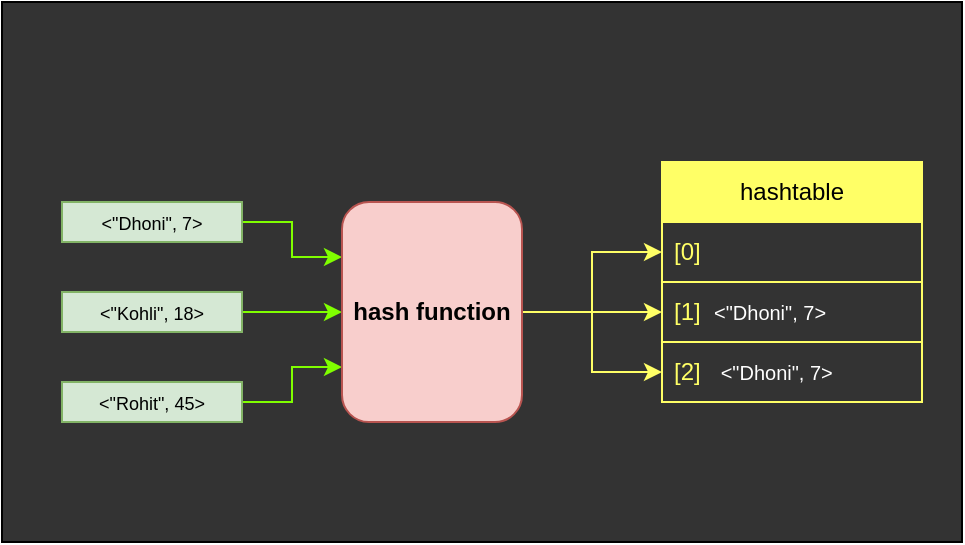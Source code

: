 <mxfile version="28.1.1">
  <diagram name="Page-1" id="fN6nR72EvsevTODPvQjg">
    <mxGraphModel dx="524" dy="278" grid="1" gridSize="10" guides="1" tooltips="1" connect="1" arrows="1" fold="1" page="1" pageScale="1" pageWidth="480" pageHeight="270" math="0" shadow="0">
      <root>
        <mxCell id="0" />
        <mxCell id="1" parent="0" />
        <mxCell id="fdBljdjzTE2sMH6gMck9-1" value="" style="rounded=0;whiteSpace=wrap;html=1;movable=1;resizable=1;rotatable=1;deletable=1;editable=1;locked=0;connectable=1;strokeColor=default;fillColor=#333333;" parent="1" vertex="1">
          <mxGeometry width="480" height="270" as="geometry" />
        </mxCell>
        <mxCell id="Kp62LaBOvueCM_Haz3Dt-1" style="edgeStyle=orthogonalEdgeStyle;rounded=0;orthogonalLoop=1;jettySize=auto;html=1;entryX=0;entryY=0.25;entryDx=0;entryDy=0;fillColor=#d5e8d4;strokeColor=#80FF00;" edge="1" parent="1" source="fdBljdjzTE2sMH6gMck9-2" target="brEP9MVjaGyyVcKJYeQW-3">
          <mxGeometry relative="1" as="geometry" />
        </mxCell>
        <mxCell id="fdBljdjzTE2sMH6gMck9-2" value="&lt;font style=&quot;font-size: 9px;&quot;&gt;&amp;lt;&quot;Dhoni&quot;, 7&amp;gt;&lt;/font&gt;" style="rounded=0;whiteSpace=wrap;html=1;fillColor=#d5e8d4;strokeColor=#82b366;" parent="1" vertex="1">
          <mxGeometry x="30" y="100" width="90" height="20" as="geometry" />
        </mxCell>
        <mxCell id="Kp62LaBOvueCM_Haz3Dt-2" style="edgeStyle=orthogonalEdgeStyle;rounded=0;orthogonalLoop=1;jettySize=auto;html=1;fillColor=#d5e8d4;strokeColor=#80FF00;" edge="1" parent="1" source="brEP9MVjaGyyVcKJYeQW-1" target="brEP9MVjaGyyVcKJYeQW-3">
          <mxGeometry relative="1" as="geometry" />
        </mxCell>
        <mxCell id="brEP9MVjaGyyVcKJYeQW-1" value="&lt;span style=&quot;font-size: 9px;&quot;&gt;&amp;lt;&quot;Kohli&quot;, 18&amp;gt;&lt;/span&gt;" style="rounded=0;whiteSpace=wrap;html=1;fillColor=#d5e8d4;strokeColor=#82b366;" parent="1" vertex="1">
          <mxGeometry x="30" y="145" width="90" height="20" as="geometry" />
        </mxCell>
        <mxCell id="Kp62LaBOvueCM_Haz3Dt-3" style="edgeStyle=orthogonalEdgeStyle;rounded=0;orthogonalLoop=1;jettySize=auto;html=1;entryX=0;entryY=0.75;entryDx=0;entryDy=0;fillColor=#d5e8d4;strokeColor=#80FF00;" edge="1" parent="1" source="brEP9MVjaGyyVcKJYeQW-2" target="brEP9MVjaGyyVcKJYeQW-3">
          <mxGeometry relative="1" as="geometry" />
        </mxCell>
        <mxCell id="brEP9MVjaGyyVcKJYeQW-2" value="&lt;span style=&quot;font-size: 9px;&quot;&gt;&amp;lt;&quot;Rohit&quot;, 45&amp;gt;&lt;/span&gt;" style="rounded=0;whiteSpace=wrap;html=1;fillColor=#d5e8d4;strokeColor=#82b366;" parent="1" vertex="1">
          <mxGeometry x="30" y="190" width="90" height="20" as="geometry" />
        </mxCell>
        <mxCell id="Kp62LaBOvueCM_Haz3Dt-4" style="edgeStyle=orthogonalEdgeStyle;rounded=0;orthogonalLoop=1;jettySize=auto;html=1;entryX=0;entryY=0.5;entryDx=0;entryDy=0;strokeColor=#FFFF66;" edge="1" parent="1" source="brEP9MVjaGyyVcKJYeQW-3" target="brEP9MVjaGyyVcKJYeQW-5">
          <mxGeometry relative="1" as="geometry" />
        </mxCell>
        <mxCell id="Kp62LaBOvueCM_Haz3Dt-5" style="edgeStyle=orthogonalEdgeStyle;rounded=0;orthogonalLoop=1;jettySize=auto;html=1;entryX=0;entryY=0.5;entryDx=0;entryDy=0;strokeColor=#FFFF66;" edge="1" parent="1" source="brEP9MVjaGyyVcKJYeQW-3" target="brEP9MVjaGyyVcKJYeQW-6">
          <mxGeometry relative="1" as="geometry" />
        </mxCell>
        <mxCell id="Kp62LaBOvueCM_Haz3Dt-6" style="edgeStyle=orthogonalEdgeStyle;rounded=0;orthogonalLoop=1;jettySize=auto;html=1;strokeColor=#FFFF66;" edge="1" parent="1" source="brEP9MVjaGyyVcKJYeQW-3" target="brEP9MVjaGyyVcKJYeQW-7">
          <mxGeometry relative="1" as="geometry" />
        </mxCell>
        <mxCell id="brEP9MVjaGyyVcKJYeQW-3" value="&lt;b&gt;hash function&lt;/b&gt;" style="rounded=1;whiteSpace=wrap;html=1;fillColor=#f8cecc;strokeColor=#b85450;" parent="1" vertex="1">
          <mxGeometry x="170" y="100" width="90" height="110" as="geometry" />
        </mxCell>
        <mxCell id="brEP9MVjaGyyVcKJYeQW-4" value="hashtable" style="swimlane;fontStyle=0;childLayout=stackLayout;horizontal=1;startSize=30;horizontalStack=0;resizeParent=1;resizeParentMax=0;resizeLast=0;collapsible=1;marginBottom=0;whiteSpace=wrap;html=1;strokeColor=#FFFF66;fillColor=#FFFF66;" parent="1" vertex="1">
          <mxGeometry x="330" y="80" width="130" height="120" as="geometry">
            <mxRectangle x="310" y="70" width="60" height="30" as="alternateBounds" />
          </mxGeometry>
        </mxCell>
        <mxCell id="brEP9MVjaGyyVcKJYeQW-5" value="&lt;font style=&quot;color: rgb(255, 255, 102);&quot;&gt;[0]&lt;/font&gt;" style="text;strokeColor=#FFFF66;fillColor=none;align=left;verticalAlign=middle;spacingLeft=4;spacingRight=4;overflow=hidden;points=[[0,0.5],[1,0.5]];portConstraint=eastwest;rotatable=0;whiteSpace=wrap;html=1;" parent="brEP9MVjaGyyVcKJYeQW-4" vertex="1">
          <mxGeometry y="30" width="130" height="30" as="geometry" />
        </mxCell>
        <mxCell id="brEP9MVjaGyyVcKJYeQW-6" value="&lt;font style=&quot;color: rgb(255, 255, 102);&quot;&gt;[1]&amp;nbsp;&amp;nbsp;&lt;span style=&quot;color: rgb(255, 255, 255); font-size: 10px; text-align: center;&quot;&gt;&amp;lt;&quot;Dhoni&quot;, 7&amp;gt;&lt;/span&gt;&amp;nbsp;&lt;/font&gt;" style="text;strokeColor=#FFFF66;fillColor=none;align=left;verticalAlign=middle;spacingLeft=4;spacingRight=4;overflow=hidden;points=[[0,0.5],[1,0.5]];portConstraint=eastwest;rotatable=0;whiteSpace=wrap;html=1;" parent="brEP9MVjaGyyVcKJYeQW-4" vertex="1">
          <mxGeometry y="60" width="130" height="30" as="geometry" />
        </mxCell>
        <mxCell id="brEP9MVjaGyyVcKJYeQW-7" value="&lt;font style=&quot;color: rgb(255, 255, 102);&quot;&gt;[2]&amp;nbsp; &amp;nbsp;&lt;/font&gt;&lt;span style=&quot;text-align: center;&quot;&gt;&lt;font style=&quot;font-size: 10px; color: rgb(255, 255, 255);&quot;&gt;&amp;lt;&quot;Dhoni&quot;, 7&amp;gt;&lt;/font&gt;&lt;/span&gt;" style="text;strokeColor=none;fillColor=none;align=left;verticalAlign=middle;spacingLeft=4;spacingRight=4;overflow=hidden;points=[[0,0.5],[1,0.5]];portConstraint=eastwest;rotatable=0;whiteSpace=wrap;html=1;" parent="brEP9MVjaGyyVcKJYeQW-4" vertex="1">
          <mxGeometry y="90" width="130" height="30" as="geometry" />
        </mxCell>
      </root>
    </mxGraphModel>
  </diagram>
</mxfile>
